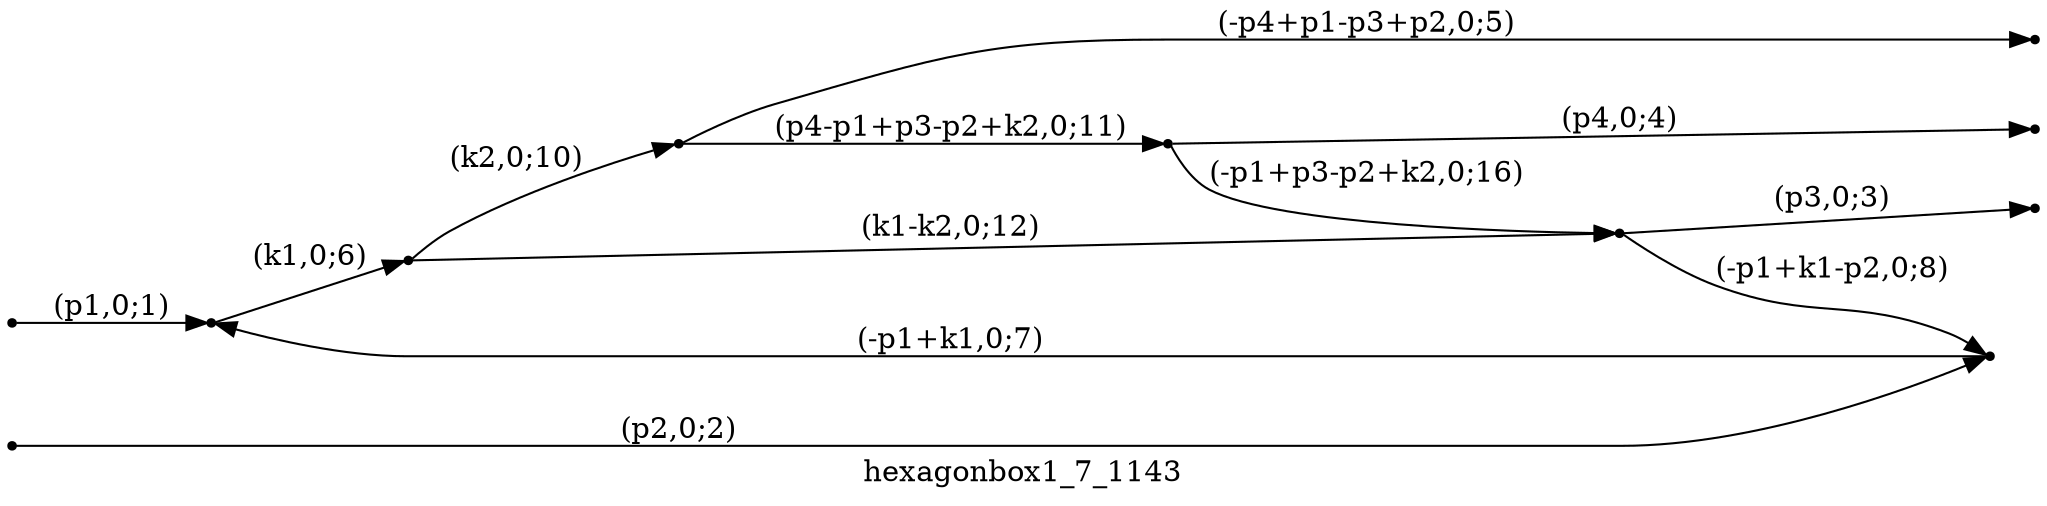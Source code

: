 digraph hexagonbox1_7_1143 {
  label="hexagonbox1_7_1143";
  rankdir="LR";
  subgraph edges {
    -1 -> 2 [label="(p1,0;1)"];
    -2 -> 3 [label="(p2,0;2)"];
    6 -> -3 [label="(p3,0;3)"];
    5 -> -4 [label="(p4,0;4)"];
    1 -> -5 [label="(-p4+p1-p3+p2,0;5)"];
    2 -> 4 [label="(k1,0;6)"];
    3 -> 2 [label="(-p1+k1,0;7)"];
    6 -> 3 [label="(-p1+k1-p2,0;8)"];
    4 -> 1 [label="(k2,0;10)"];
    1 -> 5 [label="(p4-p1+p3-p2+k2,0;11)"];
    4 -> 6 [label="(k1-k2,0;12)"];
    5 -> 6 [label="(-p1+p3-p2+k2,0;16)"];
  }
  subgraph incoming { rank="source"; -1; -2; }
  subgraph outgoing { rank="sink"; -3; -4; -5; }
-5 [shape=point];
-4 [shape=point];
-3 [shape=point];
-2 [shape=point];
-1 [shape=point];
1 [shape=point];
2 [shape=point];
3 [shape=point];
4 [shape=point];
5 [shape=point];
6 [shape=point];
}

